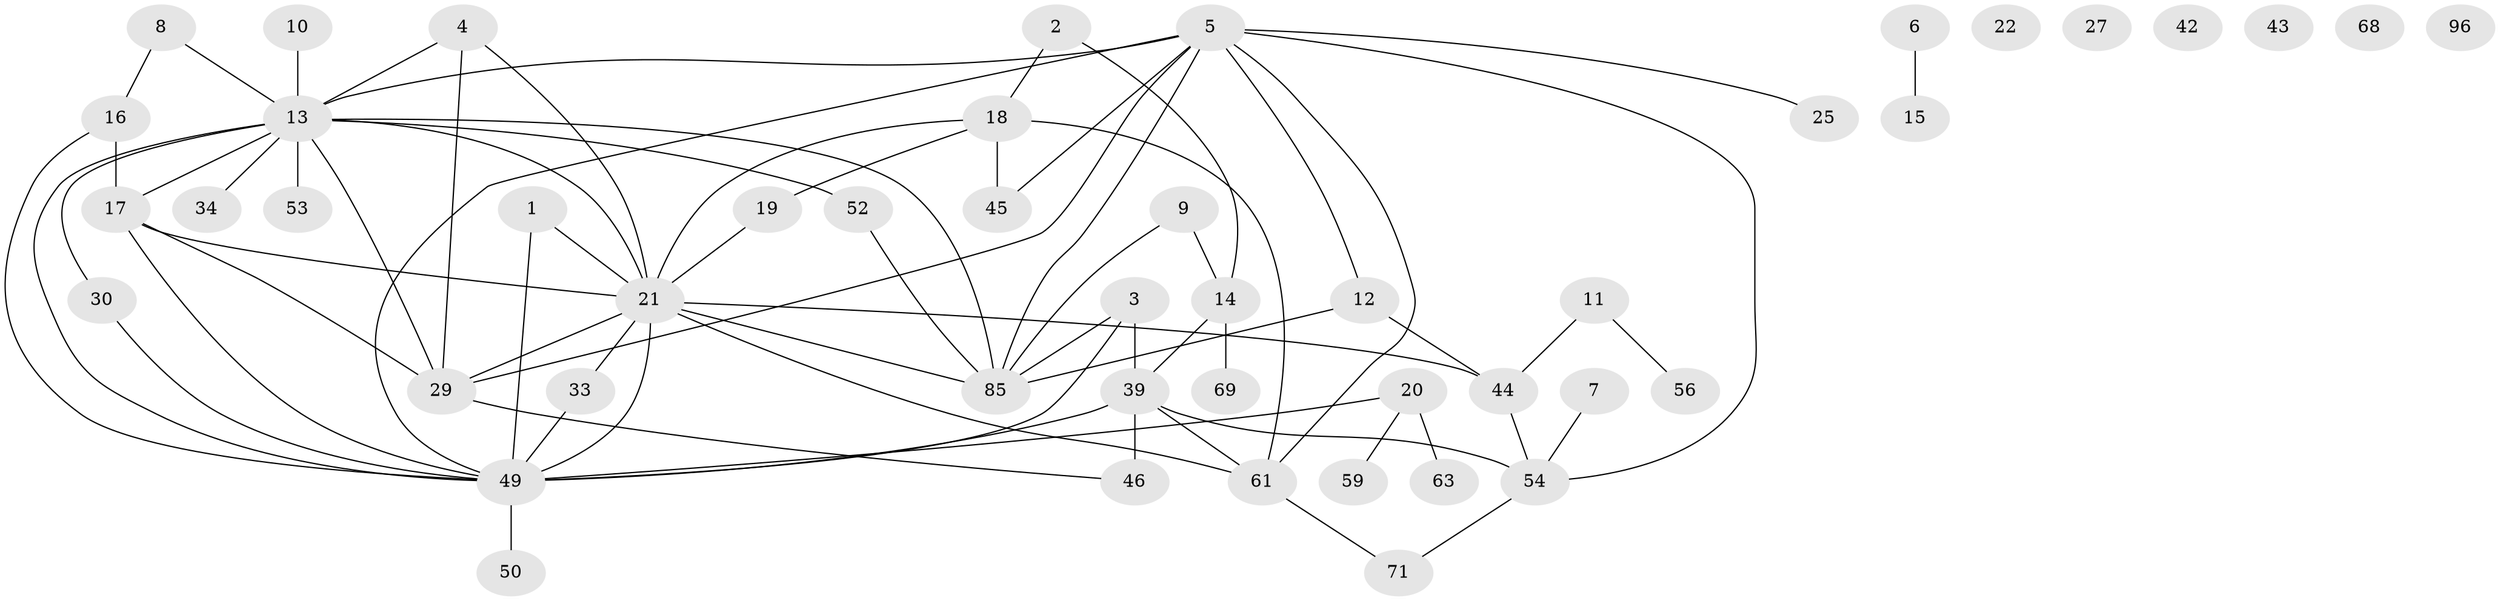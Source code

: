 // original degree distribution, {2: 0.25773195876288657, 3: 0.2268041237113402, 4: 0.12371134020618557, 1: 0.20618556701030927, 7: 0.020618556701030927, 5: 0.061855670103092786, 0: 0.05154639175257732, 6: 0.041237113402061855, 8: 0.010309278350515464}
// Generated by graph-tools (version 1.1) at 2025/13/03/09/25 04:13:02]
// undirected, 48 vertices, 72 edges
graph export_dot {
graph [start="1"]
  node [color=gray90,style=filled];
  1;
  2 [super="+62"];
  3 [super="+60"];
  4;
  5 [super="+48+24"];
  6 [super="+65+58"];
  7 [super="+41"];
  8 [super="+66"];
  9;
  10 [super="+23"];
  11;
  12 [super="+51"];
  13 [super="+94+37+32+64"];
  14 [super="+79+31"];
  15;
  16 [super="+67+55"];
  17 [super="+40"];
  18 [super="+38+84"];
  19 [super="+77"];
  20 [super="+26"];
  21 [super="+28+78"];
  22 [super="+83"];
  25;
  27;
  29 [super="+36"];
  30;
  33 [super="+35"];
  34;
  39 [super="+86+47"];
  42;
  43;
  44 [super="+70+75"];
  45;
  46 [super="+73"];
  49 [super="+72"];
  50;
  52 [super="+57"];
  53;
  54 [super="+89"];
  56;
  59;
  61 [super="+74"];
  63;
  68;
  69;
  71;
  85 [super="+87"];
  96;
  1 -- 21;
  1 -- 49;
  2 -- 18;
  2 -- 14;
  3 -- 85;
  3 -- 39;
  3 -- 49;
  4 -- 13;
  4 -- 21;
  4 -- 29;
  5 -- 85 [weight=2];
  5 -- 25;
  5 -- 45;
  5 -- 54;
  5 -- 13;
  5 -- 61;
  5 -- 49;
  5 -- 12;
  5 -- 29;
  6 -- 15;
  7 -- 54;
  8 -- 16;
  8 -- 13;
  9 -- 85;
  9 -- 14;
  10 -- 13 [weight=2];
  11 -- 56;
  11 -- 44;
  12 -- 85;
  12 -- 44;
  13 -- 30;
  13 -- 17;
  13 -- 34;
  13 -- 49;
  13 -- 21 [weight=2];
  13 -- 52 [weight=2];
  13 -- 53 [weight=2];
  13 -- 85;
  13 -- 29;
  14 -- 69;
  14 -- 39 [weight=2];
  16 -- 17;
  16 -- 49;
  17 -- 49 [weight=2];
  17 -- 21;
  17 -- 29;
  18 -- 45;
  18 -- 61;
  18 -- 21;
  18 -- 19;
  19 -- 21;
  20 -- 59;
  20 -- 63;
  20 -- 49;
  21 -- 85;
  21 -- 33;
  21 -- 29;
  21 -- 61;
  21 -- 49 [weight=2];
  21 -- 44;
  29 -- 46;
  30 -- 49;
  33 -- 49;
  39 -- 54;
  39 -- 61;
  39 -- 49;
  39 -- 46 [weight=2];
  44 -- 54;
  49 -- 50;
  52 -- 85;
  54 -- 71;
  61 -- 71;
}
